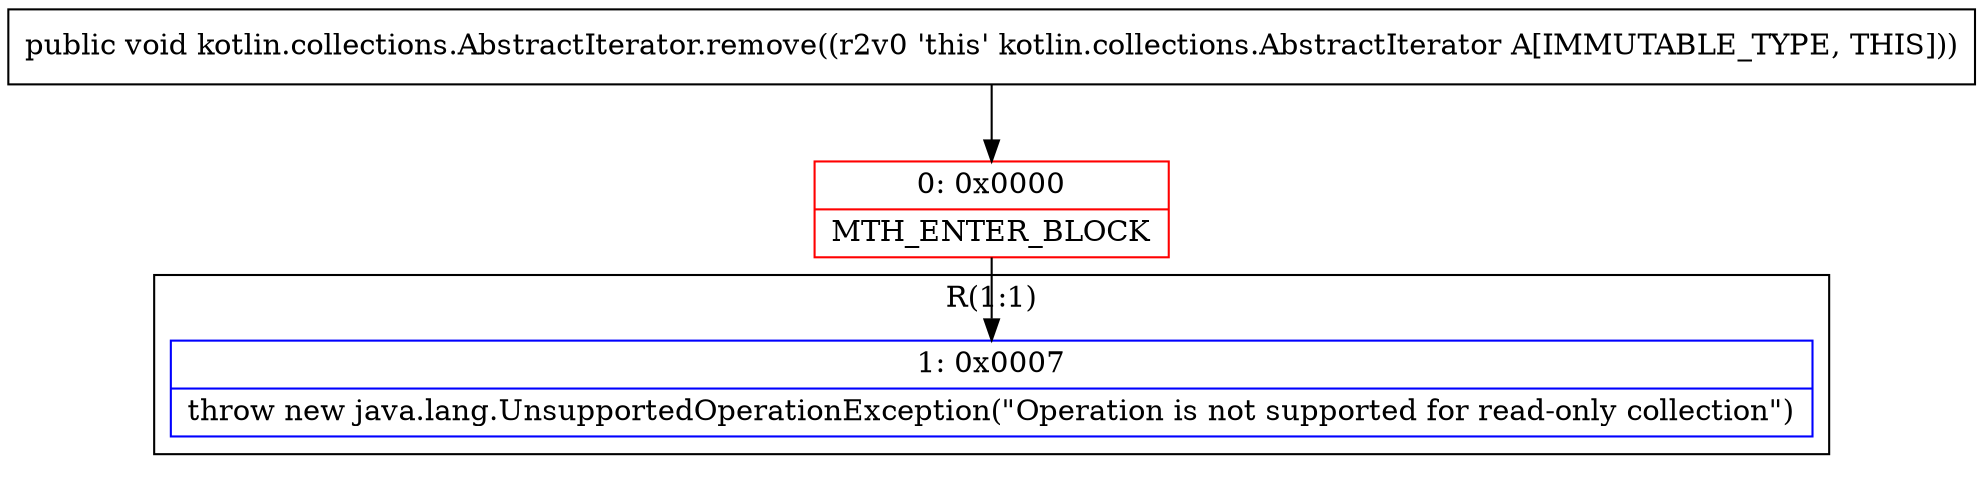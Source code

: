 digraph "CFG forkotlin.collections.AbstractIterator.remove()V" {
subgraph cluster_Region_970912654 {
label = "R(1:1)";
node [shape=record,color=blue];
Node_1 [shape=record,label="{1\:\ 0x0007|throw new java.lang.UnsupportedOperationException(\"Operation is not supported for read\-only collection\")\l}"];
}
Node_0 [shape=record,color=red,label="{0\:\ 0x0000|MTH_ENTER_BLOCK\l}"];
MethodNode[shape=record,label="{public void kotlin.collections.AbstractIterator.remove((r2v0 'this' kotlin.collections.AbstractIterator A[IMMUTABLE_TYPE, THIS])) }"];
MethodNode -> Node_0;
Node_0 -> Node_1;
}

